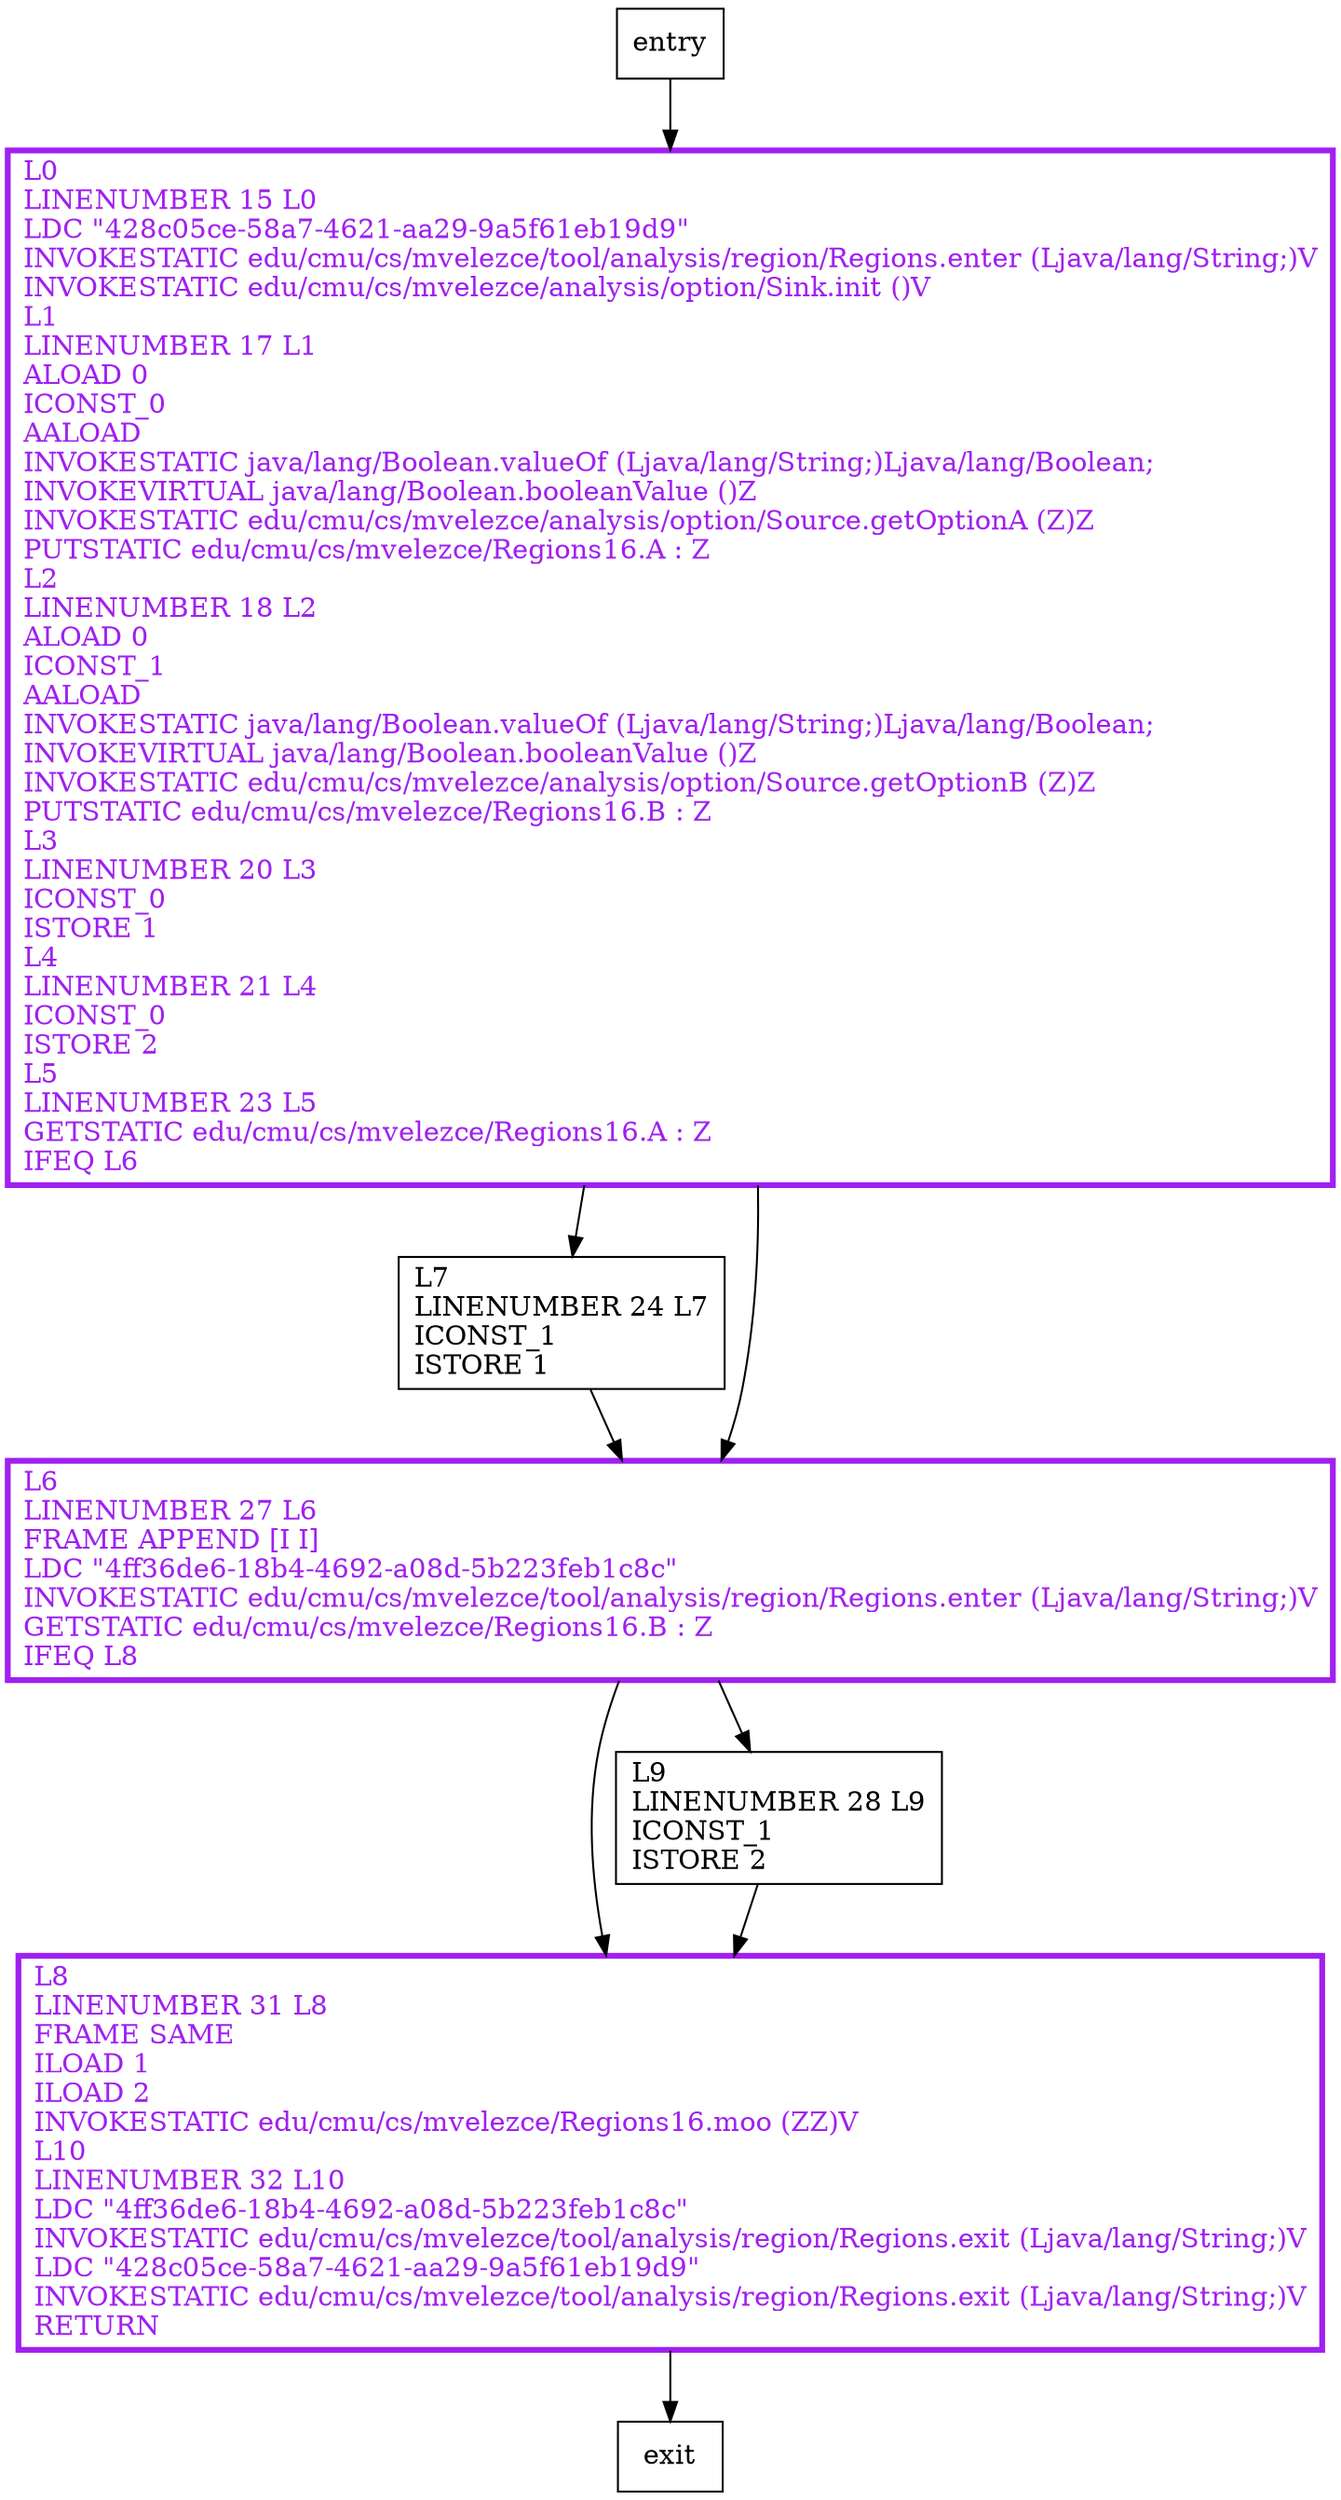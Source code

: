 digraph main {
node [shape=record];
1672720849 [label="L8\lLINENUMBER 31 L8\lFRAME SAME\lILOAD 1\lILOAD 2\lINVOKESTATIC edu/cmu/cs/mvelezce/Regions16.moo (ZZ)V\lL10\lLINENUMBER 32 L10\lLDC \"4ff36de6-18b4-4692-a08d-5b223feb1c8c\"\lINVOKESTATIC edu/cmu/cs/mvelezce/tool/analysis/region/Regions.exit (Ljava/lang/String;)V\lLDC \"428c05ce-58a7-4621-aa29-9a5f61eb19d9\"\lINVOKESTATIC edu/cmu/cs/mvelezce/tool/analysis/region/Regions.exit (Ljava/lang/String;)V\lRETURN\l"];
14335080 [label="L0\lLINENUMBER 15 L0\lLDC \"428c05ce-58a7-4621-aa29-9a5f61eb19d9\"\lINVOKESTATIC edu/cmu/cs/mvelezce/tool/analysis/region/Regions.enter (Ljava/lang/String;)V\lINVOKESTATIC edu/cmu/cs/mvelezce/analysis/option/Sink.init ()V\lL1\lLINENUMBER 17 L1\lALOAD 0\lICONST_0\lAALOAD\lINVOKESTATIC java/lang/Boolean.valueOf (Ljava/lang/String;)Ljava/lang/Boolean;\lINVOKEVIRTUAL java/lang/Boolean.booleanValue ()Z\lINVOKESTATIC edu/cmu/cs/mvelezce/analysis/option/Source.getOptionA (Z)Z\lPUTSTATIC edu/cmu/cs/mvelezce/Regions16.A : Z\lL2\lLINENUMBER 18 L2\lALOAD 0\lICONST_1\lAALOAD\lINVOKESTATIC java/lang/Boolean.valueOf (Ljava/lang/String;)Ljava/lang/Boolean;\lINVOKEVIRTUAL java/lang/Boolean.booleanValue ()Z\lINVOKESTATIC edu/cmu/cs/mvelezce/analysis/option/Source.getOptionB (Z)Z\lPUTSTATIC edu/cmu/cs/mvelezce/Regions16.B : Z\lL3\lLINENUMBER 20 L3\lICONST_0\lISTORE 1\lL4\lLINENUMBER 21 L4\lICONST_0\lISTORE 2\lL5\lLINENUMBER 23 L5\lGETSTATIC edu/cmu/cs/mvelezce/Regions16.A : Z\lIFEQ L6\l"];
1503814147 [label="L7\lLINENUMBER 24 L7\lICONST_1\lISTORE 1\l"];
920610867 [label="L9\lLINENUMBER 28 L9\lICONST_1\lISTORE 2\l"];
835245683 [label="L6\lLINENUMBER 27 L6\lFRAME APPEND [I I]\lLDC \"4ff36de6-18b4-4692-a08d-5b223feb1c8c\"\lINVOKESTATIC edu/cmu/cs/mvelezce/tool/analysis/region/Regions.enter (Ljava/lang/String;)V\lGETSTATIC edu/cmu/cs/mvelezce/Regions16.B : Z\lIFEQ L8\l"];
entry;
exit;
1672720849 -> exit;
entry -> 14335080;
14335080 -> 1503814147;
14335080 -> 835245683;
1503814147 -> 835245683;
920610867 -> 1672720849;
835245683 -> 1672720849;
835245683 -> 920610867;
1672720849[fontcolor="purple", penwidth=3, color="purple"];
14335080[fontcolor="purple", penwidth=3, color="purple"];
835245683[fontcolor="purple", penwidth=3, color="purple"];
}

